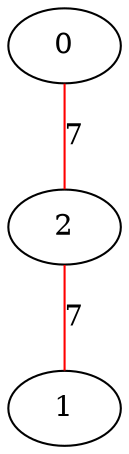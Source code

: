 graph Recorrido_0_TO_1
{
	0 -- 2 [label="7" ,color = "red"];
	2 -- 1 [label="7" ,color = "red"];
}

